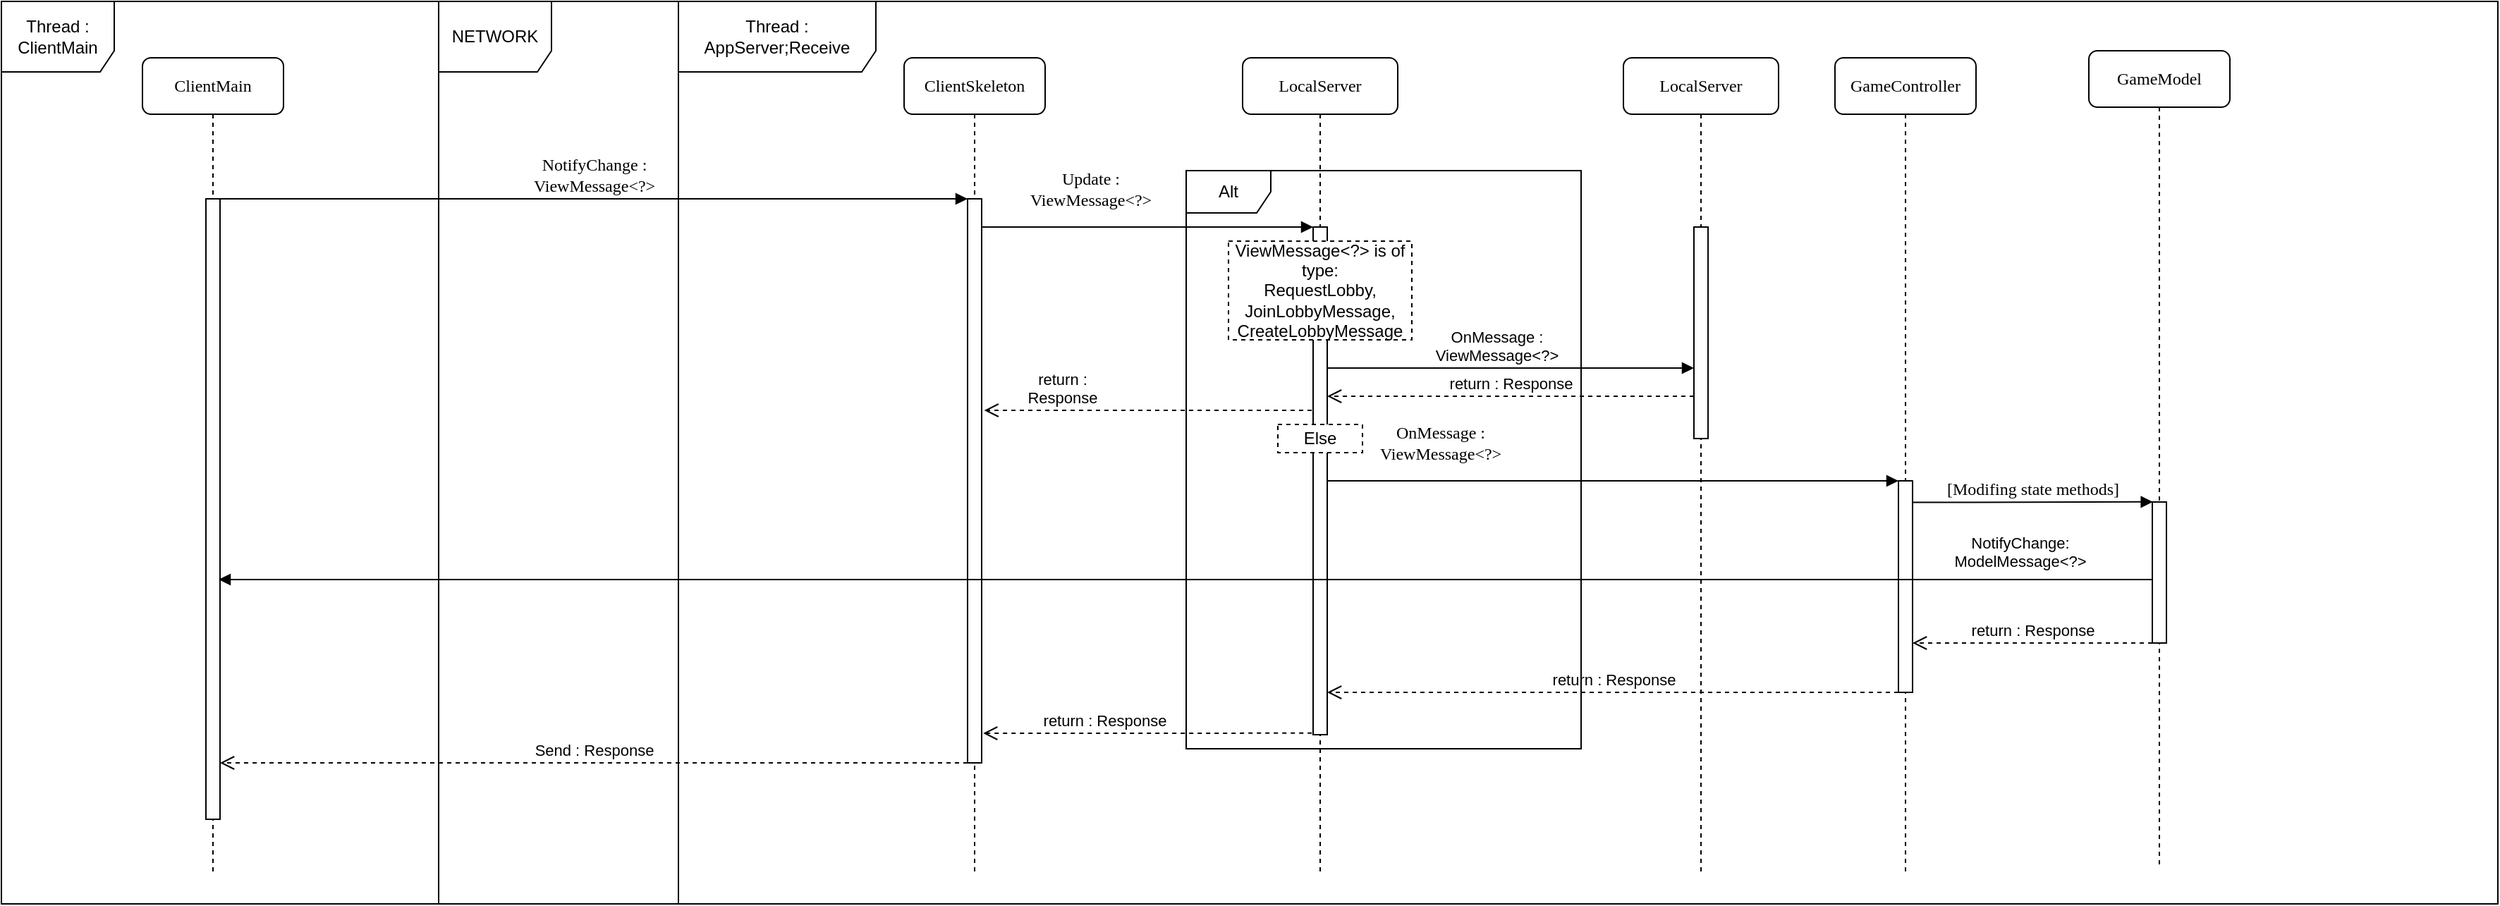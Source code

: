 <mxfile version="21.2.3" type="device" pages="2">
  <diagram name="ClientAgnosticTCPSequenceDiagram" id="13e1069c-82ec-6db2-03f1-153e76fe0fe0">
    <mxGraphModel dx="1963" dy="1070" grid="1" gridSize="10" guides="1" tooltips="1" connect="1" arrows="1" fold="1" page="1" pageScale="1" pageWidth="1100" pageHeight="850" background="none" math="0" shadow="0">
      <root>
        <mxCell id="0" />
        <mxCell id="1" parent="0" />
        <mxCell id="7baba1c4bc27f4b0-2" value="ClientSkeleton" style="shape=umlLifeline;perimeter=lifelinePerimeter;whiteSpace=wrap;html=1;container=1;collapsible=0;recursiveResize=0;outlineConnect=0;rounded=1;shadow=0;comic=0;labelBackgroundColor=none;strokeWidth=1;fontFamily=Verdana;fontSize=12;align=center;" parent="1" vertex="1">
          <mxGeometry x="640" y="80" width="100" height="580" as="geometry" />
        </mxCell>
        <mxCell id="7baba1c4bc27f4b0-10" value="" style="html=1;points=[];perimeter=orthogonalPerimeter;rounded=0;shadow=0;comic=0;labelBackgroundColor=none;strokeWidth=1;fontFamily=Verdana;fontSize=12;align=center;" parent="7baba1c4bc27f4b0-2" vertex="1">
          <mxGeometry x="45" y="100" width="10" height="400" as="geometry" />
        </mxCell>
        <mxCell id="1Mj5_L2qgVu4fqB3LOrV-22" value="Send : Response" style="html=1;verticalAlign=bottom;endArrow=open;dashed=1;endSize=8;edgeStyle=elbowEdgeStyle;elbow=vertical;curved=0;rounded=0;" parent="7baba1c4bc27f4b0-2" target="7baba1c4bc27f4b0-9" edge="1">
          <mxGeometry relative="1" as="geometry">
            <mxPoint x="45" y="500" as="sourcePoint" />
            <mxPoint x="-35" y="500" as="targetPoint" />
          </mxGeometry>
        </mxCell>
        <mxCell id="7baba1c4bc27f4b0-3" value="LocalServer" style="shape=umlLifeline;perimeter=lifelinePerimeter;whiteSpace=wrap;html=1;container=1;collapsible=0;recursiveResize=0;outlineConnect=0;rounded=1;shadow=0;comic=0;labelBackgroundColor=none;strokeWidth=1;fontFamily=Verdana;fontSize=12;align=center;" parent="1" vertex="1">
          <mxGeometry x="880" y="80" width="110" height="580" as="geometry" />
        </mxCell>
        <mxCell id="7baba1c4bc27f4b0-13" value="" style="html=1;points=[];perimeter=orthogonalPerimeter;rounded=0;shadow=0;comic=0;labelBackgroundColor=none;strokeWidth=1;fontFamily=Verdana;fontSize=12;align=center;" parent="7baba1c4bc27f4b0-3" vertex="1">
          <mxGeometry x="50" y="120" width="10" height="360" as="geometry" />
        </mxCell>
        <mxCell id="1Mj5_L2qgVu4fqB3LOrV-5" value="ViewMessage&amp;lt;?&amp;gt; is of type:&lt;br&gt;RequestLobby,&lt;br&gt;JoinLobbyMessage,&lt;br&gt;CreateLobbyMessage&lt;br&gt;" style="html=1;whiteSpace=wrap;dashed=1;" parent="7baba1c4bc27f4b0-3" vertex="1">
          <mxGeometry x="-10" y="130" width="130" height="70" as="geometry" />
        </mxCell>
        <mxCell id="7baba1c4bc27f4b0-8" value="ClientMain" style="shape=umlLifeline;perimeter=lifelinePerimeter;whiteSpace=wrap;html=1;container=1;collapsible=0;recursiveResize=0;outlineConnect=0;rounded=1;shadow=0;comic=0;labelBackgroundColor=none;strokeWidth=1;fontFamily=Verdana;fontSize=12;align=center;" parent="1" vertex="1">
          <mxGeometry x="100" y="80" width="100" height="580" as="geometry" />
        </mxCell>
        <mxCell id="7baba1c4bc27f4b0-9" value="" style="html=1;points=[];perimeter=orthogonalPerimeter;rounded=0;shadow=0;comic=0;labelBackgroundColor=none;strokeWidth=1;fontFamily=Verdana;fontSize=12;align=center;" parent="7baba1c4bc27f4b0-8" vertex="1">
          <mxGeometry x="45" y="100" width="10" height="440" as="geometry" />
        </mxCell>
        <mxCell id="7baba1c4bc27f4b0-11" value="NotifyChange :&lt;br&gt;ViewMessage&amp;lt;?&amp;gt;" style="html=1;verticalAlign=bottom;endArrow=block;entryX=0;entryY=0;labelBackgroundColor=none;fontFamily=Verdana;fontSize=12;edgeStyle=elbowEdgeStyle;elbow=vertical;" parent="1" source="7baba1c4bc27f4b0-9" target="7baba1c4bc27f4b0-10" edge="1">
          <mxGeometry relative="1" as="geometry">
            <mxPoint x="220" y="190" as="sourcePoint" />
          </mxGeometry>
        </mxCell>
        <mxCell id="7baba1c4bc27f4b0-14" value="Update :&lt;br&gt;ViewMessage&amp;lt;?&amp;gt;" style="html=1;verticalAlign=bottom;endArrow=block;entryX=0;entryY=0;labelBackgroundColor=none;fontFamily=Verdana;fontSize=12;edgeStyle=elbowEdgeStyle;elbow=vertical;" parent="1" source="7baba1c4bc27f4b0-10" target="7baba1c4bc27f4b0-13" edge="1">
          <mxGeometry x="-0.348" y="10" relative="1" as="geometry">
            <mxPoint x="420" y="200" as="sourcePoint" />
            <mxPoint as="offset" />
          </mxGeometry>
        </mxCell>
        <mxCell id="1Mj5_L2qgVu4fqB3LOrV-1" value="GameController" style="shape=umlLifeline;perimeter=lifelinePerimeter;whiteSpace=wrap;html=1;container=1;collapsible=0;recursiveResize=0;outlineConnect=0;rounded=1;shadow=0;comic=0;labelBackgroundColor=none;strokeWidth=1;fontFamily=Verdana;fontSize=12;align=center;" parent="1" vertex="1">
          <mxGeometry x="1300" y="80" width="100" height="580" as="geometry" />
        </mxCell>
        <mxCell id="1Mj5_L2qgVu4fqB3LOrV-2" value="" style="html=1;points=[];perimeter=orthogonalPerimeter;rounded=0;shadow=0;comic=0;labelBackgroundColor=none;strokeWidth=1;fontFamily=Verdana;fontSize=12;align=center;" parent="1Mj5_L2qgVu4fqB3LOrV-1" vertex="1">
          <mxGeometry x="45" y="300" width="10" height="150" as="geometry" />
        </mxCell>
        <mxCell id="1Mj5_L2qgVu4fqB3LOrV-20" value="return : Response" style="html=1;verticalAlign=bottom;endArrow=open;dashed=1;endSize=8;edgeStyle=elbowEdgeStyle;elbow=vertical;curved=0;rounded=0;" parent="1Mj5_L2qgVu4fqB3LOrV-1" edge="1">
          <mxGeometry relative="1" as="geometry">
            <mxPoint x="45" y="450" as="sourcePoint" />
            <mxPoint x="-360" y="450" as="targetPoint" />
          </mxGeometry>
        </mxCell>
        <mxCell id="1Mj5_L2qgVu4fqB3LOrV-3" value="OnMessage :&lt;br&gt;ViewMessage&amp;lt;?&amp;gt;" style="html=1;verticalAlign=bottom;endArrow=block;labelBackgroundColor=none;fontFamily=Verdana;fontSize=12;elbow=vertical;rounded=0;" parent="1" target="1Mj5_L2qgVu4fqB3LOrV-2" edge="1">
          <mxGeometry x="-0.604" y="10" relative="1" as="geometry">
            <mxPoint x="940" y="380" as="sourcePoint" />
            <mxPoint x="1130" y="230" as="targetPoint" />
            <mxPoint as="offset" />
            <Array as="points">
              <mxPoint x="1000" y="380" />
              <mxPoint x="1030" y="380" />
              <mxPoint x="1050" y="380" />
            </Array>
          </mxGeometry>
        </mxCell>
        <mxCell id="1Mj5_L2qgVu4fqB3LOrV-4" value="Alt" style="shape=umlFrame;whiteSpace=wrap;html=1;pointerEvents=0;" parent="1" vertex="1">
          <mxGeometry x="840" y="160" width="280" height="410" as="geometry" />
        </mxCell>
        <mxCell id="1Mj5_L2qgVu4fqB3LOrV-7" value="return :&lt;br&gt;Response" style="html=1;verticalAlign=bottom;endArrow=open;dashed=1;endSize=8;edgeStyle=elbowEdgeStyle;elbow=vertical;curved=0;rounded=0;entryX=1.183;entryY=0.376;entryDx=0;entryDy=0;entryPerimeter=0;" parent="1" edge="1" target="7baba1c4bc27f4b0-10">
          <mxGeometry x="0.523" relative="1" as="geometry">
            <mxPoint x="929" y="330" as="sourcePoint" />
            <mxPoint x="695" y="300" as="targetPoint" />
            <Array as="points">
              <mxPoint x="790" y="330" />
              <mxPoint x="870" y="300" />
            </Array>
            <mxPoint as="offset" />
          </mxGeometry>
        </mxCell>
        <mxCell id="1Mj5_L2qgVu4fqB3LOrV-9" value="GameModel" style="shape=umlLifeline;perimeter=lifelinePerimeter;whiteSpace=wrap;html=1;container=1;collapsible=0;recursiveResize=0;outlineConnect=0;rounded=1;shadow=0;comic=0;labelBackgroundColor=none;strokeWidth=1;fontFamily=Verdana;fontSize=12;align=center;size=40;" parent="1" vertex="1">
          <mxGeometry x="1480" y="75" width="100" height="580" as="geometry" />
        </mxCell>
        <mxCell id="1Mj5_L2qgVu4fqB3LOrV-10" value="" style="html=1;points=[];perimeter=orthogonalPerimeter;rounded=0;shadow=0;comic=0;labelBackgroundColor=none;strokeWidth=1;fontFamily=Verdana;fontSize=12;align=center;" parent="1Mj5_L2qgVu4fqB3LOrV-9" vertex="1">
          <mxGeometry x="45" y="320" width="10" height="100" as="geometry" />
        </mxCell>
        <mxCell id="1Mj5_L2qgVu4fqB3LOrV-19" value="return : Response" style="html=1;verticalAlign=bottom;endArrow=open;dashed=1;endSize=8;edgeStyle=elbowEdgeStyle;elbow=vertical;curved=0;rounded=0;" parent="1Mj5_L2qgVu4fqB3LOrV-9" target="1Mj5_L2qgVu4fqB3LOrV-2" edge="1">
          <mxGeometry relative="1" as="geometry">
            <mxPoint x="45" y="420" as="sourcePoint" />
            <mxPoint x="-110" y="410" as="targetPoint" />
          </mxGeometry>
        </mxCell>
        <mxCell id="1Mj5_L2qgVu4fqB3LOrV-14" value="NotifyChange:&lt;br&gt;ModelMessage&amp;lt;?&amp;gt;" style="html=1;verticalAlign=bottom;endArrow=block;edgeStyle=elbowEdgeStyle;elbow=vertical;curved=0;rounded=0;" parent="1" source="1Mj5_L2qgVu4fqB3LOrV-10" edge="1">
          <mxGeometry x="-0.862" y="-3" width="80" relative="1" as="geometry">
            <mxPoint x="700" y="390" as="sourcePoint" />
            <mxPoint x="154" y="450" as="targetPoint" />
            <Array as="points">
              <mxPoint x="1140" y="450" />
              <mxPoint x="1130" y="440" />
              <mxPoint x="1130" y="460" />
              <mxPoint x="1090" y="430" />
              <mxPoint x="1080" y="400" />
            </Array>
            <mxPoint y="-1" as="offset" />
          </mxGeometry>
        </mxCell>
        <mxCell id="1Mj5_L2qgVu4fqB3LOrV-16" value="Else&lt;br&gt;" style="html=1;whiteSpace=wrap;dashed=1;" parent="1" vertex="1">
          <mxGeometry x="905" y="340" width="60" height="20" as="geometry" />
        </mxCell>
        <mxCell id="1Mj5_L2qgVu4fqB3LOrV-13" value="[Modifing state methods]" style="html=1;verticalAlign=bottom;endArrow=block;labelBackgroundColor=none;fontFamily=Verdana;fontSize=12;elbow=vertical;rounded=0;entryX=0.033;entryY=-0.001;entryDx=0;entryDy=0;entryPerimeter=0;exitX=1;exitY=0.102;exitDx=0;exitDy=0;exitPerimeter=0;" parent="1" source="1Mj5_L2qgVu4fqB3LOrV-2" target="1Mj5_L2qgVu4fqB3LOrV-10" edge="1">
          <mxGeometry x="0.002" relative="1" as="geometry">
            <mxPoint x="1410" y="400" as="sourcePoint" />
            <mxPoint x="1595" y="339.58" as="targetPoint" />
            <mxPoint as="offset" />
            <Array as="points">
              <mxPoint x="1480" y="395" />
            </Array>
          </mxGeometry>
        </mxCell>
        <mxCell id="1Mj5_L2qgVu4fqB3LOrV-21" value="return : Response" style="html=1;verticalAlign=bottom;endArrow=open;dashed=1;endSize=8;edgeStyle=elbowEdgeStyle;elbow=vertical;curved=0;rounded=0;exitX=-0.09;exitY=0.997;exitDx=0;exitDy=0;exitPerimeter=0;entryX=1.106;entryY=0.948;entryDx=0;entryDy=0;entryPerimeter=0;" parent="1" source="7baba1c4bc27f4b0-13" target="7baba1c4bc27f4b0-10" edge="1">
          <mxGeometry x="0.26" relative="1" as="geometry">
            <mxPoint x="920" y="560" as="sourcePoint" />
            <mxPoint x="700" y="560" as="targetPoint" />
            <mxPoint as="offset" />
          </mxGeometry>
        </mxCell>
        <mxCell id="1Mj5_L2qgVu4fqB3LOrV-23" value="Thread :&lt;br&gt;ClientMain" style="shape=umlFrame;whiteSpace=wrap;html=1;pointerEvents=0;width=80;height=50;" parent="1" vertex="1">
          <mxGeometry y="40" width="310" height="640" as="geometry" />
        </mxCell>
        <mxCell id="1Mj5_L2qgVu4fqB3LOrV-24" value="NETWORK" style="shape=umlFrame;whiteSpace=wrap;html=1;pointerEvents=0;width=80;height=50;" parent="1" vertex="1">
          <mxGeometry x="310" y="40" width="170" height="640" as="geometry" />
        </mxCell>
        <mxCell id="1Mj5_L2qgVu4fqB3LOrV-25" value="Thread :&lt;br&gt;AppServer;Receive" style="shape=umlFrame;whiteSpace=wrap;html=1;pointerEvents=0;width=140;height=50;" parent="1" vertex="1">
          <mxGeometry x="480" y="40" width="1290" height="640" as="geometry" />
        </mxCell>
        <mxCell id="5IxiRlLwKeozM7aqE2pk-1" value="LocalServer" style="shape=umlLifeline;perimeter=lifelinePerimeter;whiteSpace=wrap;html=1;container=1;collapsible=0;recursiveResize=0;outlineConnect=0;rounded=1;shadow=0;comic=0;labelBackgroundColor=none;strokeWidth=1;fontFamily=Verdana;fontSize=12;align=center;" vertex="1" parent="1">
          <mxGeometry x="1150" y="80" width="110" height="580" as="geometry" />
        </mxCell>
        <mxCell id="5IxiRlLwKeozM7aqE2pk-2" value="" style="html=1;points=[];perimeter=orthogonalPerimeter;rounded=0;shadow=0;comic=0;labelBackgroundColor=none;strokeWidth=1;fontFamily=Verdana;fontSize=12;align=center;" vertex="1" parent="5IxiRlLwKeozM7aqE2pk-1">
          <mxGeometry x="50" y="120" width="10" height="150" as="geometry" />
        </mxCell>
        <mxCell id="5IxiRlLwKeozM7aqE2pk-4" value="OnMessage :&lt;br&gt;ViewMessage&amp;lt;?&amp;gt;" style="html=1;verticalAlign=bottom;endArrow=block;edgeStyle=elbowEdgeStyle;elbow=vertical;curved=0;rounded=0;" edge="1" parent="1">
          <mxGeometry x="-0.077" width="80" relative="1" as="geometry">
            <mxPoint x="940" y="300" as="sourcePoint" />
            <mxPoint x="1200" y="300" as="targetPoint" />
            <mxPoint as="offset" />
          </mxGeometry>
        </mxCell>
        <mxCell id="5IxiRlLwKeozM7aqE2pk-5" value="return : Response" style="html=1;verticalAlign=bottom;endArrow=open;dashed=1;endSize=8;edgeStyle=elbowEdgeStyle;elbow=vertical;curved=0;rounded=0;" edge="1" parent="1">
          <mxGeometry relative="1" as="geometry">
            <mxPoint x="1200" y="320" as="sourcePoint" />
            <mxPoint x="940" y="320.1" as="targetPoint" />
          </mxGeometry>
        </mxCell>
      </root>
    </mxGraphModel>
  </diagram>
  <diagram id="-NLqRZDCjcDj3ULBXtWr" name="AppClientImplementation">
    <mxGraphModel dx="3117" dy="1248" grid="1" gridSize="10" guides="1" tooltips="1" connect="1" arrows="1" fold="1" page="1" pageScale="1" pageWidth="827" pageHeight="1169" math="0" shadow="0">
      <root>
        <mxCell id="0" />
        <mxCell id="1" parent="0" />
        <mxCell id="FKV5GOfbpDWfgFGBKV0M-1" value="ClientSkeleton" style="shape=umlLifeline;perimeter=lifelinePerimeter;whiteSpace=wrap;html=1;container=1;collapsible=0;recursiveResize=0;outlineConnect=0;rounded=1;shadow=0;comic=0;labelBackgroundColor=none;strokeWidth=1;fontFamily=Verdana;fontSize=12;align=center;movable=1;resizable=1;rotatable=1;deletable=1;editable=1;locked=0;connectable=1;size=40;" parent="1" vertex="1">
          <mxGeometry x="880" y="280" width="100" height="580" as="geometry" />
        </mxCell>
        <mxCell id="FKV5GOfbpDWfgFGBKV0M-2" value="" style="html=1;points=[];perimeter=orthogonalPerimeter;rounded=0;shadow=0;comic=0;labelBackgroundColor=none;strokeWidth=1;fontFamily=Verdana;fontSize=12;align=center;" parent="FKV5GOfbpDWfgFGBKV0M-1" vertex="1">
          <mxGeometry x="45" y="120" width="10" height="400" as="geometry" />
        </mxCell>
        <mxCell id="FKV5GOfbpDWfgFGBKV0M-3" value="Send : Response" style="html=1;verticalAlign=bottom;endArrow=open;dashed=1;endSize=8;edgeStyle=elbowEdgeStyle;elbow=vertical;curved=0;rounded=0;" parent="FKV5GOfbpDWfgFGBKV0M-1" target="FKV5GOfbpDWfgFGBKV0M-33" edge="1">
          <mxGeometry relative="1" as="geometry">
            <mxPoint x="45" y="500" as="sourcePoint" />
            <mxPoint x="-540" y="540" as="targetPoint" />
            <Array as="points">
              <mxPoint x="-400" y="520" />
              <mxPoint x="-400" y="560" />
              <mxPoint x="-370" y="550" />
              <mxPoint x="-430" y="541" />
              <mxPoint x="-280" y="540" />
            </Array>
          </mxGeometry>
        </mxCell>
        <mxCell id="FKV5GOfbpDWfgFGBKV0M-7" value="AppClient" style="shape=umlLifeline;perimeter=lifelinePerimeter;whiteSpace=wrap;html=1;container=1;collapsible=0;recursiveResize=0;outlineConnect=0;rounded=1;shadow=0;comic=0;labelBackgroundColor=none;strokeWidth=1;fontFamily=Verdana;fontSize=12;align=center;" parent="1" vertex="1">
          <mxGeometry x="-10" y="230" width="100" height="630" as="geometry" />
        </mxCell>
        <mxCell id="FKV5GOfbpDWfgFGBKV0M-8" value="" style="html=1;points=[];perimeter=orthogonalPerimeter;rounded=0;shadow=0;comic=0;labelBackgroundColor=none;strokeWidth=1;fontFamily=Verdana;fontSize=12;align=center;" parent="FKV5GOfbpDWfgFGBKV0M-7" vertex="1">
          <mxGeometry x="45" y="80" width="10" height="530" as="geometry" />
        </mxCell>
        <mxCell id="FKV5GOfbpDWfgFGBKV0M-9" value="NotifyChange() :&lt;br&gt;ViewMessage&amp;lt;?&amp;gt;" style="html=1;verticalAlign=bottom;endArrow=block;entryX=0;entryY=0;labelBackgroundColor=none;fontFamily=Verdana;fontSize=12;edgeStyle=elbowEdgeStyle;elbow=vertical;exitX=1;exitY=0.15;exitDx=0;exitDy=0;exitPerimeter=0;rounded=0;" parent="1" source="FKV5GOfbpDWfgFGBKV0M-33" target="FKV5GOfbpDWfgFGBKV0M-2" edge="1">
          <mxGeometry x="0.136" relative="1" as="geometry">
            <mxPoint x="460" y="390" as="sourcePoint" />
            <Array as="points">
              <mxPoint x="640" y="400" />
            </Array>
            <mxPoint as="offset" />
          </mxGeometry>
        </mxCell>
        <mxCell id="FKV5GOfbpDWfgFGBKV0M-10" value="Update() :&lt;br&gt;ViewMessage&amp;lt;?&amp;gt;" style="html=1;verticalAlign=bottom;endArrow=block;entryX=-0.212;entryY=0.04;labelBackgroundColor=none;fontFamily=Verdana;fontSize=12;edgeStyle=elbowEdgeStyle;elbow=vertical;entryDx=0;entryDy=0;entryPerimeter=0;" parent="1" source="FKV5GOfbpDWfgFGBKV0M-2" target="aWTG2nPl9HUu7PHv3Y5E-2" edge="1">
          <mxGeometry x="-0.348" y="10" relative="1" as="geometry">
            <mxPoint x="660" y="400" as="sourcePoint" />
            <mxPoint as="offset" />
            <mxPoint x="1170" y="420" as="targetPoint" />
          </mxGeometry>
        </mxCell>
        <mxCell id="FKV5GOfbpDWfgFGBKV0M-16" value="return :&lt;br&gt;Response" style="html=1;verticalAlign=bottom;endArrow=open;dashed=1;endSize=8;edgeStyle=elbowEdgeStyle;elbow=vertical;curved=0;rounded=0;exitX=0.017;exitY=0.344;exitDx=0;exitDy=0;exitPerimeter=0;" parent="1" source="aWTG2nPl9HUu7PHv3Y5E-2" edge="1">
          <mxGeometry x="0.523" relative="1" as="geometry">
            <mxPoint x="1170" y="530" as="sourcePoint" />
            <mxPoint x="935" y="540" as="targetPoint" />
            <Array as="points">
              <mxPoint x="1050" y="540" />
              <mxPoint x="1110" y="530" />
            </Array>
            <mxPoint as="offset" />
          </mxGeometry>
        </mxCell>
        <mxCell id="FKV5GOfbpDWfgFGBKV0M-20" value="NotifyChange():&lt;br&gt;ModelMessage&amp;lt;?&amp;gt;" style="html=1;verticalAlign=bottom;endArrow=block;elbow=vertical;rounded=0;entryX=1.1;entryY=0.665;entryDx=0;entryDy=0;entryPerimeter=0;" parent="1" source="aWTG2nPl9HUu7PHv3Y5E-9" target="FKV5GOfbpDWfgFGBKV0M-33" edge="1">
          <mxGeometry x="-0.858" y="-1" width="80" relative="1" as="geometry">
            <mxPoint x="1535" y="679.25" as="sourcePoint" />
            <mxPoint x="394" y="650" as="targetPoint" />
            <mxPoint as="offset" />
          </mxGeometry>
        </mxCell>
        <mxCell id="FKV5GOfbpDWfgFGBKV0M-23" value="return : Response" style="html=1;verticalAlign=bottom;endArrow=open;dashed=1;endSize=8;edgeStyle=elbowEdgeStyle;elbow=vertical;curved=0;rounded=0;exitX=-0.09;exitY=0.997;exitDx=0;exitDy=0;exitPerimeter=0;" parent="1" edge="1">
          <mxGeometry x="0.26" relative="1" as="geometry">
            <mxPoint x="1169.1" y="758.98" as="sourcePoint" />
            <mxPoint x="936" y="760" as="targetPoint" />
            <mxPoint as="offset" />
          </mxGeometry>
        </mxCell>
        <mxCell id="FKV5GOfbpDWfgFGBKV0M-24" value="Thread :&lt;br&gt;AppClient;Main" style="shape=umlFrame;whiteSpace=wrap;html=1;pointerEvents=0;width=110;height=40;" parent="1" vertex="1">
          <mxGeometry x="-100" y="170" width="350" height="710" as="geometry" />
        </mxCell>
        <mxCell id="FKV5GOfbpDWfgFGBKV0M-25" value="NETWORK" style="shape=umlFrame;whiteSpace=wrap;html=1;pointerEvents=0;width=80;height=40;" parent="1" vertex="1">
          <mxGeometry x="570" y="170" width="150" height="710" as="geometry" />
        </mxCell>
        <mxCell id="FKV5GOfbpDWfgFGBKV0M-26" value="Thread :&lt;br&gt;AppServer;Receive" style="shape=umlFrame;whiteSpace=wrap;html=1;pointerEvents=0;width=140;height=40;" parent="1" vertex="1">
          <mxGeometry x="720" y="170" width="1250" height="710" as="geometry" />
        </mxCell>
        <mxCell id="FKV5GOfbpDWfgFGBKV0M-27" value="View" style="shape=umlLifeline;perimeter=lifelinePerimeter;whiteSpace=wrap;html=1;container=1;collapsible=0;recursiveResize=0;outlineConnect=0;rounded=1;shadow=0;comic=0;labelBackgroundColor=none;strokeWidth=1;fontFamily=Verdana;fontSize=12;align=center;" parent="1" vertex="1">
          <mxGeometry x="130" y="230" width="100" height="630" as="geometry" />
        </mxCell>
        <mxCell id="FKV5GOfbpDWfgFGBKV0M-28" value="" style="html=1;points=[];perimeter=orthogonalPerimeter;rounded=0;shadow=0;comic=0;labelBackgroundColor=none;strokeWidth=1;fontFamily=Verdana;fontSize=12;align=center;" parent="FKV5GOfbpDWfgFGBKV0M-27" vertex="1">
          <mxGeometry x="45" y="120" width="10" height="490" as="geometry" />
        </mxCell>
        <mxCell id="FKV5GOfbpDWfgFGBKV0M-38" value="Update : ViewMessage()" style="html=1;verticalAlign=bottom;endArrow=block;edgeStyle=elbowEdgeStyle;elbow=vertical;curved=0;rounded=0;entryX=-0.039;entryY=0.001;entryDx=0;entryDy=0;entryPerimeter=0;" parent="FKV5GOfbpDWfgFGBKV0M-27" target="FKV5GOfbpDWfgFGBKV0M-33" edge="1">
          <mxGeometry x="0.217" width="80" relative="1" as="geometry">
            <mxPoint x="55" y="150" as="sourcePoint" />
            <mxPoint x="200" y="150" as="targetPoint" />
            <mxPoint as="offset" />
          </mxGeometry>
        </mxCell>
        <mxCell id="FKV5GOfbpDWfgFGBKV0M-30" value="Thread :&lt;br&gt;AppClient;Receive" style="shape=umlFrame;whiteSpace=wrap;html=1;pointerEvents=0;width=130;height=40;" parent="1" vertex="1">
          <mxGeometry x="250" y="170" width="320" height="710" as="geometry" />
        </mxCell>
        <mxCell id="FKV5GOfbpDWfgFGBKV0M-31" value="run()" style="html=1;verticalAlign=bottom;endArrow=block;edgeStyle=elbowEdgeStyle;elbow=vertical;curved=0;rounded=0;entryX=-0.033;entryY=0.004;entryDx=0;entryDy=0;entryPerimeter=0;exitX=0.876;exitY=0.08;exitDx=0;exitDy=0;exitPerimeter=0;" parent="1" source="FKV5GOfbpDWfgFGBKV0M-8" target="FKV5GOfbpDWfgFGBKV0M-28" edge="1">
          <mxGeometry width="80" relative="1" as="geometry">
            <mxPoint x="50" y="352" as="sourcePoint" />
            <mxPoint x="170" y="360" as="targetPoint" />
            <Array as="points">
              <mxPoint x="110" y="352" />
            </Array>
          </mxGeometry>
        </mxCell>
        <mxCell id="FKV5GOfbpDWfgFGBKV0M-32" value="ServerStub" style="shape=umlLifeline;perimeter=lifelinePerimeter;whiteSpace=wrap;html=1;container=1;collapsible=0;recursiveResize=0;outlineConnect=0;rounded=1;shadow=0;comic=0;labelBackgroundColor=none;strokeWidth=1;fontFamily=Verdana;fontSize=12;align=center;" parent="1" vertex="1">
          <mxGeometry x="280" y="230" width="100" height="630" as="geometry" />
        </mxCell>
        <mxCell id="FKV5GOfbpDWfgFGBKV0M-33" value="" style="html=1;points=[];perimeter=orthogonalPerimeter;rounded=0;shadow=0;comic=0;labelBackgroundColor=none;strokeWidth=1;fontFamily=Verdana;fontSize=12;align=center;" parent="FKV5GOfbpDWfgFGBKV0M-32" vertex="1">
          <mxGeometry x="45" y="150" width="10" height="450" as="geometry" />
        </mxCell>
        <mxCell id="FKV5GOfbpDWfgFGBKV0M-41" value="OnMessage()" style="html=1;verticalAlign=bottom;endArrow=block;elbow=vertical;rounded=0;exitX=1.12;exitY=0.69;exitDx=0;exitDy=0;exitPerimeter=0;" parent="FKV5GOfbpDWfgFGBKV0M-32" source="FKV5GOfbpDWfgFGBKV0M-33" edge="1">
          <mxGeometry x="0.051" y="40" width="80" relative="1" as="geometry">
            <mxPoint x="60" y="460" as="sourcePoint" />
            <mxPoint x="55" y="490" as="targetPoint" />
            <Array as="points">
              <mxPoint x="140" y="460" />
              <mxPoint x="140" y="480" />
              <mxPoint x="140" y="490" />
              <mxPoint x="100" y="490" />
            </Array>
            <mxPoint as="offset" />
          </mxGeometry>
        </mxCell>
        <mxCell id="FKV5GOfbpDWfgFGBKV0M-34" value="Update() :&lt;br&gt;ModelMessage&amp;lt;?&amp;gt;&lt;br&gt;" style="html=1;verticalAlign=bottom;endArrow=block;edgeStyle=elbowEdgeStyle;elbow=vertical;curved=0;rounded=0;" parent="1" source="FKV5GOfbpDWfgFGBKV0M-33" edge="1">
          <mxGeometry x="-0.073" y="-10" width="80" relative="1" as="geometry">
            <mxPoint x="210" y="720" as="sourcePoint" />
            <mxPoint x="184" y="730" as="targetPoint" />
            <Array as="points">
              <mxPoint x="270" y="730" />
              <mxPoint x="280" y="720" />
              <mxPoint x="250" y="690" />
              <mxPoint x="190" y="720" />
            </Array>
            <mxPoint as="offset" />
          </mxGeometry>
        </mxCell>
        <mxCell id="FKV5GOfbpDWfgFGBKV0M-42" value="OnMessage()" style="html=1;verticalAlign=bottom;endArrow=block;elbow=vertical;rounded=0;exitX=0.96;exitY=0.846;exitDx=0;exitDy=0;exitPerimeter=0;" parent="1" source="FKV5GOfbpDWfgFGBKV0M-33" edge="1">
          <mxGeometry x="0.051" y="40" width="80" relative="1" as="geometry">
            <mxPoint x="340" y="760" as="sourcePoint" />
            <mxPoint x="335" y="790" as="targetPoint" />
            <Array as="points">
              <mxPoint x="414" y="760" />
              <mxPoint x="414" y="780" />
              <mxPoint x="414" y="790" />
              <mxPoint x="390" y="790" />
              <mxPoint x="374" y="790" />
            </Array>
            <mxPoint as="offset" />
          </mxGeometry>
        </mxCell>
        <mxCell id="FKV5GOfbpDWfgFGBKV0M-37" value="return : Response" style="html=1;verticalAlign=bottom;endArrow=open;dashed=1;endSize=8;edgeStyle=elbowEdgeStyle;elbow=vertical;curved=0;rounded=0;entryX=0.92;entryY=0.939;entryDx=0;entryDy=0;entryPerimeter=0;" parent="1" target="FKV5GOfbpDWfgFGBKV0M-28" edge="1">
          <mxGeometry x="-0.006" relative="1" as="geometry">
            <mxPoint x="325" y="800" as="sourcePoint" />
            <mxPoint x="190" y="810" as="targetPoint" />
            <Array as="points">
              <mxPoint x="250" y="810" />
            </Array>
            <mxPoint as="offset" />
          </mxGeometry>
        </mxCell>
        <mxCell id="aWTG2nPl9HUu7PHv3Y5E-1" value="LocalServer" style="shape=umlLifeline;perimeter=lifelinePerimeter;whiteSpace=wrap;html=1;container=1;collapsible=0;recursiveResize=0;outlineConnect=0;rounded=1;shadow=0;comic=0;labelBackgroundColor=none;strokeWidth=1;fontFamily=Verdana;fontSize=12;align=center;" vertex="1" parent="1">
          <mxGeometry x="1140" y="285" width="110" height="580" as="geometry" />
        </mxCell>
        <mxCell id="aWTG2nPl9HUu7PHv3Y5E-2" value="" style="html=1;points=[];perimeter=orthogonalPerimeter;rounded=0;shadow=0;comic=0;labelBackgroundColor=none;strokeWidth=1;fontFamily=Verdana;fontSize=12;align=center;" vertex="1" parent="aWTG2nPl9HUu7PHv3Y5E-1">
          <mxGeometry x="50" y="120" width="10" height="360" as="geometry" />
        </mxCell>
        <mxCell id="aWTG2nPl9HUu7PHv3Y5E-4" value="GameController" style="shape=umlLifeline;perimeter=lifelinePerimeter;whiteSpace=wrap;html=1;container=1;collapsible=0;recursiveResize=0;outlineConnect=0;rounded=1;shadow=0;comic=0;labelBackgroundColor=none;strokeWidth=1;fontFamily=Verdana;fontSize=12;align=center;" vertex="1" parent="1">
          <mxGeometry x="1560" y="285" width="100" height="580" as="geometry" />
        </mxCell>
        <mxCell id="aWTG2nPl9HUu7PHv3Y5E-5" value="" style="html=1;points=[];perimeter=orthogonalPerimeter;rounded=0;shadow=0;comic=0;labelBackgroundColor=none;strokeWidth=1;fontFamily=Verdana;fontSize=12;align=center;" vertex="1" parent="aWTG2nPl9HUu7PHv3Y5E-4">
          <mxGeometry x="45" y="300" width="10" height="150" as="geometry" />
        </mxCell>
        <mxCell id="aWTG2nPl9HUu7PHv3Y5E-6" value="return : Response" style="html=1;verticalAlign=bottom;endArrow=open;dashed=1;endSize=8;edgeStyle=elbowEdgeStyle;elbow=vertical;curved=0;rounded=0;" edge="1" parent="aWTG2nPl9HUu7PHv3Y5E-4">
          <mxGeometry relative="1" as="geometry">
            <mxPoint x="45" y="450" as="sourcePoint" />
            <mxPoint x="-360" y="450" as="targetPoint" />
          </mxGeometry>
        </mxCell>
        <mxCell id="aWTG2nPl9HUu7PHv3Y5E-7" value="OnMessage :&lt;br&gt;ViewMessage&amp;lt;?&amp;gt;" style="html=1;verticalAlign=bottom;endArrow=block;labelBackgroundColor=none;fontFamily=Verdana;fontSize=12;elbow=vertical;rounded=0;" edge="1" parent="1" target="aWTG2nPl9HUu7PHv3Y5E-5">
          <mxGeometry x="-0.506" relative="1" as="geometry">
            <mxPoint x="1200" y="585" as="sourcePoint" />
            <mxPoint x="1390" y="435" as="targetPoint" />
            <mxPoint as="offset" />
            <Array as="points">
              <mxPoint x="1260" y="585" />
              <mxPoint x="1290" y="585" />
              <mxPoint x="1310" y="585" />
            </Array>
          </mxGeometry>
        </mxCell>
        <mxCell id="aWTG2nPl9HUu7PHv3Y5E-8" value="Alt" style="shape=umlFrame;whiteSpace=wrap;html=1;pointerEvents=0;" vertex="1" parent="1">
          <mxGeometry x="1100" y="365" width="280" height="410" as="geometry" />
        </mxCell>
        <mxCell id="aWTG2nPl9HUu7PHv3Y5E-9" value="GameModel" style="shape=umlLifeline;perimeter=lifelinePerimeter;whiteSpace=wrap;html=1;container=1;collapsible=0;recursiveResize=0;outlineConnect=0;rounded=1;shadow=0;comic=0;labelBackgroundColor=none;strokeWidth=1;fontFamily=Verdana;fontSize=12;align=center;size=40;" vertex="1" parent="1">
          <mxGeometry x="1740" y="280" width="100" height="580" as="geometry" />
        </mxCell>
        <mxCell id="aWTG2nPl9HUu7PHv3Y5E-10" value="" style="html=1;points=[];perimeter=orthogonalPerimeter;rounded=0;shadow=0;comic=0;labelBackgroundColor=none;strokeWidth=1;fontFamily=Verdana;fontSize=12;align=center;" vertex="1" parent="aWTG2nPl9HUu7PHv3Y5E-9">
          <mxGeometry x="45" y="320" width="10" height="100" as="geometry" />
        </mxCell>
        <mxCell id="aWTG2nPl9HUu7PHv3Y5E-11" value="return : Response" style="html=1;verticalAlign=bottom;endArrow=open;dashed=1;endSize=8;edgeStyle=elbowEdgeStyle;elbow=vertical;curved=0;rounded=0;" edge="1" parent="aWTG2nPl9HUu7PHv3Y5E-9" target="aWTG2nPl9HUu7PHv3Y5E-5">
          <mxGeometry relative="1" as="geometry">
            <mxPoint x="45" y="420" as="sourcePoint" />
            <mxPoint x="-110" y="410" as="targetPoint" />
          </mxGeometry>
        </mxCell>
        <mxCell id="aWTG2nPl9HUu7PHv3Y5E-12" value="Else&lt;br&gt;" style="html=1;whiteSpace=wrap;dashed=1;" vertex="1" parent="1">
          <mxGeometry x="1165" y="560" width="60" height="20" as="geometry" />
        </mxCell>
        <mxCell id="aWTG2nPl9HUu7PHv3Y5E-13" value="[Modifing state methods]" style="html=1;verticalAlign=bottom;endArrow=block;labelBackgroundColor=none;fontFamily=Verdana;fontSize=12;elbow=vertical;rounded=0;entryX=0.033;entryY=-0.001;entryDx=0;entryDy=0;entryPerimeter=0;exitX=1;exitY=0.102;exitDx=0;exitDy=0;exitPerimeter=0;" edge="1" parent="1" source="aWTG2nPl9HUu7PHv3Y5E-5" target="aWTG2nPl9HUu7PHv3Y5E-10">
          <mxGeometry x="0.002" relative="1" as="geometry">
            <mxPoint x="1670" y="605" as="sourcePoint" />
            <mxPoint x="1855" y="544.58" as="targetPoint" />
            <mxPoint as="offset" />
            <Array as="points">
              <mxPoint x="1740" y="600" />
            </Array>
          </mxGeometry>
        </mxCell>
        <mxCell id="aWTG2nPl9HUu7PHv3Y5E-14" value="LocalServer" style="shape=umlLifeline;perimeter=lifelinePerimeter;whiteSpace=wrap;html=1;container=1;collapsible=0;recursiveResize=0;outlineConnect=0;rounded=1;shadow=0;comic=0;labelBackgroundColor=none;strokeWidth=1;fontFamily=Verdana;fontSize=12;align=center;" vertex="1" parent="1">
          <mxGeometry x="1410" y="285" width="110" height="580" as="geometry" />
        </mxCell>
        <mxCell id="aWTG2nPl9HUu7PHv3Y5E-15" value="" style="html=1;points=[];perimeter=orthogonalPerimeter;rounded=0;shadow=0;comic=0;labelBackgroundColor=none;strokeWidth=1;fontFamily=Verdana;fontSize=12;align=center;" vertex="1" parent="aWTG2nPl9HUu7PHv3Y5E-14">
          <mxGeometry x="50" y="210" width="10" height="60" as="geometry" />
        </mxCell>
        <mxCell id="aWTG2nPl9HUu7PHv3Y5E-16" value="OnMessage :&lt;br&gt;ViewMessage&amp;lt;?&amp;gt;" style="html=1;verticalAlign=bottom;endArrow=block;edgeStyle=elbowEdgeStyle;elbow=vertical;curved=0;rounded=0;" edge="1" parent="1">
          <mxGeometry x="-0.077" width="80" relative="1" as="geometry">
            <mxPoint x="1200" y="505" as="sourcePoint" />
            <mxPoint x="1460" y="505" as="targetPoint" />
            <mxPoint as="offset" />
          </mxGeometry>
        </mxCell>
        <mxCell id="aWTG2nPl9HUu7PHv3Y5E-17" value="return : Response" style="html=1;verticalAlign=bottom;endArrow=open;dashed=1;endSize=8;edgeStyle=elbowEdgeStyle;elbow=vertical;curved=0;rounded=0;" edge="1" parent="1">
          <mxGeometry relative="1" as="geometry">
            <mxPoint x="1460" y="525" as="sourcePoint" />
            <mxPoint x="1200" y="525.1" as="targetPoint" />
          </mxGeometry>
        </mxCell>
        <mxCell id="aWTG2nPl9HUu7PHv3Y5E-3" value="ViewMessage&amp;lt;?&amp;gt; is of type:&lt;br&gt;RequestLobby,&lt;br&gt;JoinLobbyMessage,&lt;br&gt;CreateLobbyMessage&lt;br&gt;" style="html=1;whiteSpace=wrap;dashed=1;" vertex="1" parent="1">
          <mxGeometry x="1190" y="380" width="130" height="80" as="geometry" />
        </mxCell>
      </root>
    </mxGraphModel>
  </diagram>
</mxfile>
